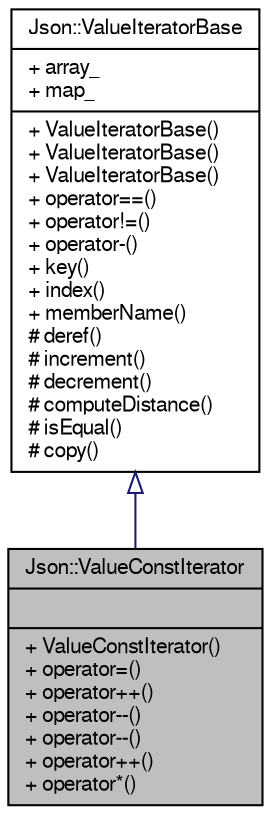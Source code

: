 digraph "Json::ValueConstIterator"
{
  edge [fontname="FreeSans",fontsize="10",labelfontname="FreeSans",labelfontsize="10"];
  node [fontname="FreeSans",fontsize="10",shape=record];
  Node1 [label="{Json::ValueConstIterator\n||+ ValueConstIterator()\l+ operator=()\l+ operator++()\l+ operator--()\l+ operator--()\l+ operator++()\l+ operator*()\l}",height=0.2,width=0.4,color="black", fillcolor="grey75", style="filled" fontcolor="black"];
  Node2 -> Node1 [dir="back",color="midnightblue",fontsize="10",style="solid",arrowtail="onormal",fontname="FreeSans"];
  Node2 [label="{Json::ValueIteratorBase\n|+ array_\l+ map_\l|+ ValueIteratorBase()\l+ ValueIteratorBase()\l+ ValueIteratorBase()\l+ operator==()\l+ operator!=()\l+ operator-()\l+ key()\l+ index()\l+ memberName()\l# deref()\l# increment()\l# decrement()\l# computeDistance()\l# isEqual()\l# copy()\l}",height=0.2,width=0.4,color="black", fillcolor="white", style="filled",URL="$class_json_1_1_value_iterator_base.html",tooltip="base class for Value iterators. "];
}
